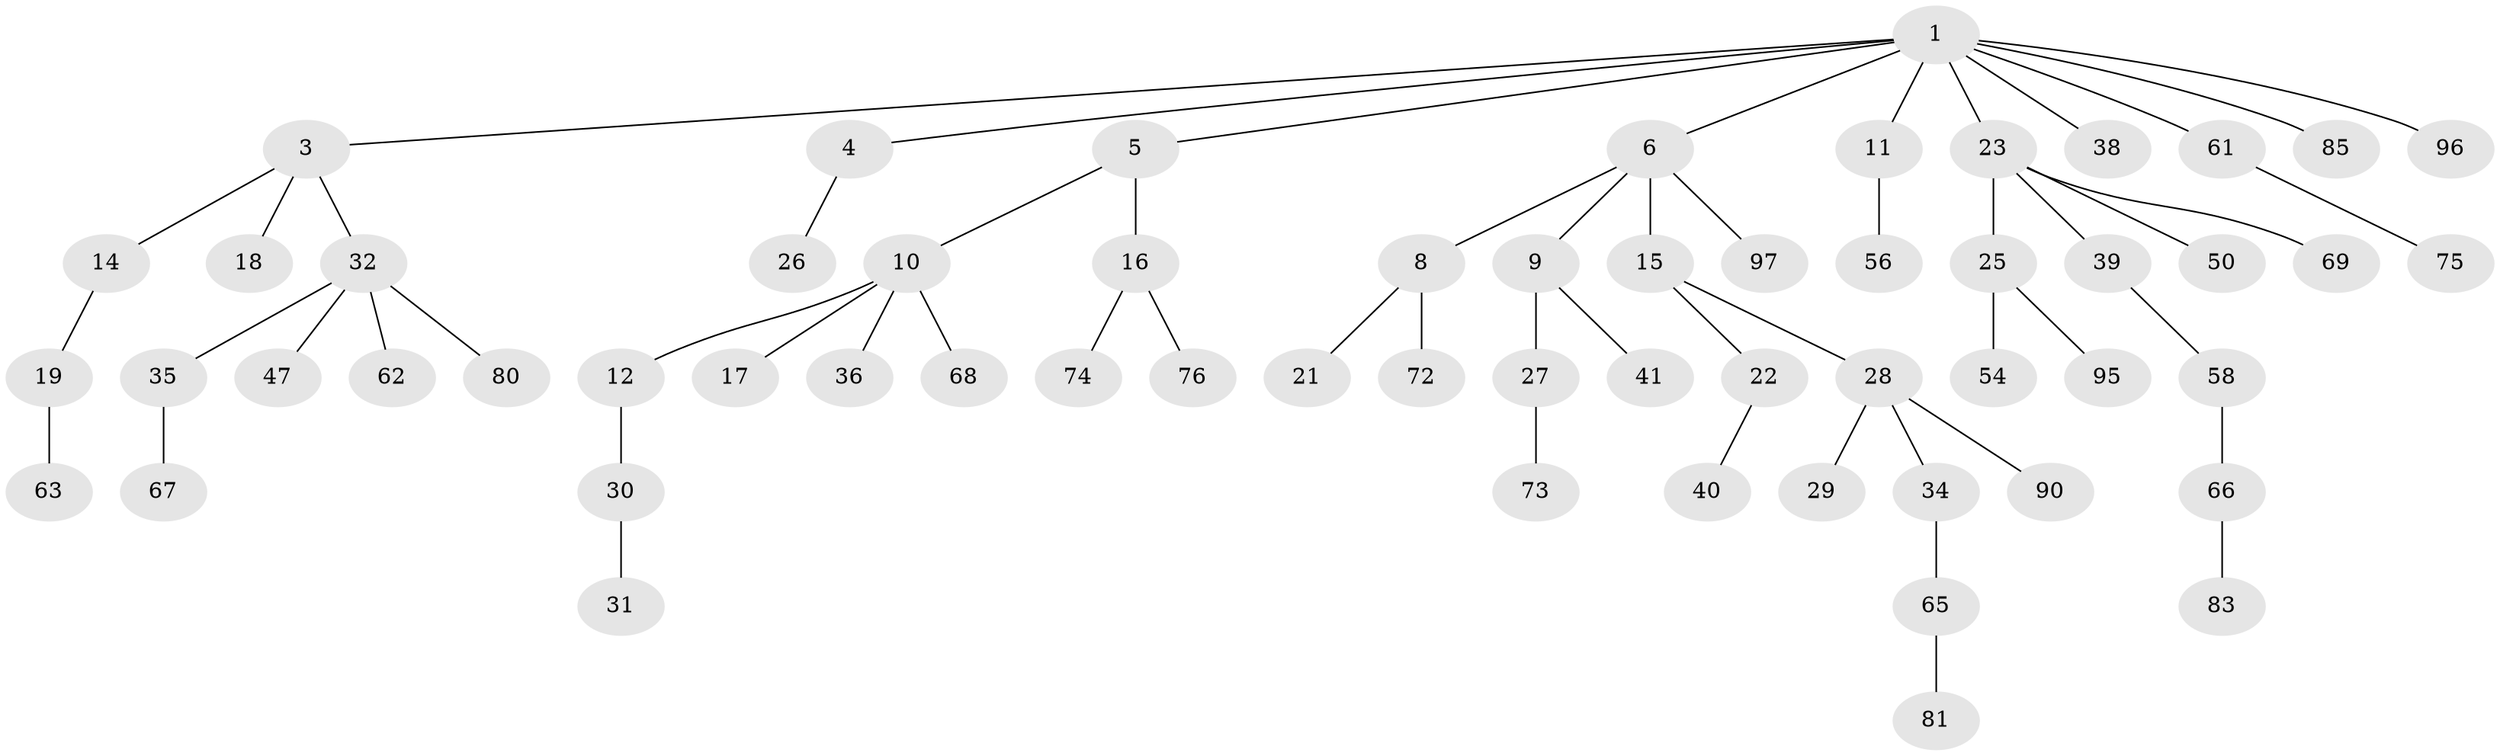 // original degree distribution, {4: 0.04950495049504951, 8: 0.019801980198019802, 3: 0.16831683168316833, 5: 0.0297029702970297, 2: 0.2376237623762376, 1: 0.49504950495049505}
// Generated by graph-tools (version 1.1) at 2025/19/03/04/25 18:19:12]
// undirected, 60 vertices, 59 edges
graph export_dot {
graph [start="1"]
  node [color=gray90,style=filled];
  1 [super="+2"];
  3 [super="+13+20"];
  4 [super="+7+70"];
  5;
  6 [super="+24"];
  8;
  9;
  10;
  11;
  12 [super="+44+45"];
  14;
  15 [super="+88"];
  16;
  17 [super="+55+59"];
  18;
  19 [super="+53"];
  21;
  22;
  23 [super="+57+77+46+37+33+42"];
  25;
  26;
  27;
  28;
  29;
  30;
  31;
  32;
  34 [super="+60"];
  35;
  36 [super="+51"];
  38 [super="+82+98"];
  39 [super="+49+84"];
  40;
  41 [super="+89"];
  47;
  50 [super="+52"];
  54;
  56;
  58;
  61;
  62 [super="+86"];
  63;
  65;
  66;
  67;
  68 [super="+92"];
  69;
  72;
  73;
  74 [super="+78"];
  75;
  76;
  80;
  81;
  83;
  85;
  90;
  95;
  96;
  97;
  1 -- 4;
  1 -- 11;
  1 -- 61;
  1 -- 96;
  1 -- 3;
  1 -- 5;
  1 -- 38;
  1 -- 6;
  1 -- 85;
  1 -- 23;
  3 -- 14;
  3 -- 32;
  3 -- 18;
  4 -- 26;
  5 -- 10;
  5 -- 16;
  6 -- 8;
  6 -- 9;
  6 -- 15;
  6 -- 97;
  8 -- 21;
  8 -- 72;
  9 -- 27;
  9 -- 41;
  10 -- 12;
  10 -- 17;
  10 -- 36;
  10 -- 68;
  11 -- 56;
  12 -- 30;
  14 -- 19;
  15 -- 22;
  15 -- 28;
  16 -- 74;
  16 -- 76;
  19 -- 63;
  22 -- 40;
  23 -- 25;
  23 -- 69;
  23 -- 39;
  23 -- 50;
  25 -- 54;
  25 -- 95;
  27 -- 73;
  28 -- 29;
  28 -- 34;
  28 -- 90;
  30 -- 31;
  32 -- 35;
  32 -- 47;
  32 -- 62;
  32 -- 80;
  34 -- 65;
  35 -- 67;
  39 -- 58;
  58 -- 66;
  61 -- 75;
  65 -- 81;
  66 -- 83;
}
